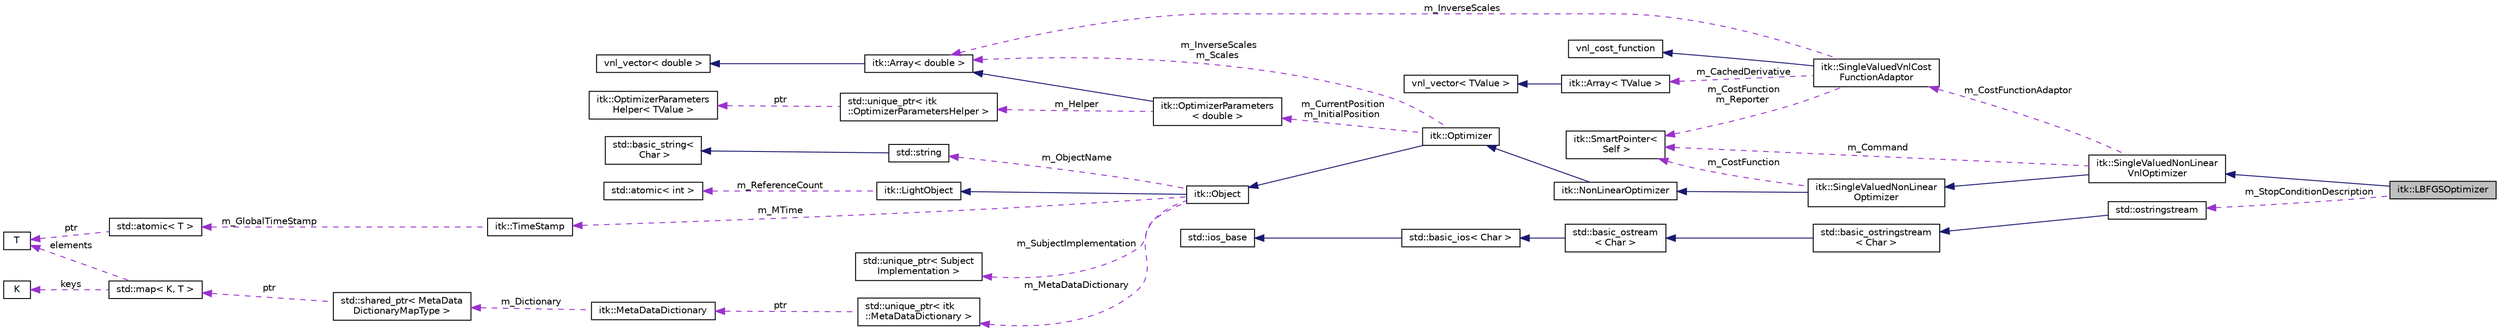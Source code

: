 digraph "itk::LBFGSOptimizer"
{
 // LATEX_PDF_SIZE
  edge [fontname="Helvetica",fontsize="10",labelfontname="Helvetica",labelfontsize="10"];
  node [fontname="Helvetica",fontsize="10",shape=record];
  rankdir="LR";
  Node1 [label="itk::LBFGSOptimizer",height=0.2,width=0.4,color="black", fillcolor="grey75", style="filled", fontcolor="black",tooltip="Wrap of the vnl_lbfgs algorithm for use in ITKv4 registration framework. The vnl_lbfgs is a wrapper f..."];
  Node2 -> Node1 [dir="back",color="midnightblue",fontsize="10",style="solid",fontname="Helvetica"];
  Node2 [label="itk::SingleValuedNonLinear\lVnlOptimizer",height=0.2,width=0.4,color="black", fillcolor="white", style="filled",URL="$classitk_1_1SingleValuedNonLinearVnlOptimizer.html",tooltip="This class is a base for the Optimization methods that optimize a single valued function."];
  Node3 -> Node2 [dir="back",color="midnightblue",fontsize="10",style="solid",fontname="Helvetica"];
  Node3 [label="itk::SingleValuedNonLinear\lOptimizer",height=0.2,width=0.4,color="black", fillcolor="white", style="filled",URL="$classitk_1_1SingleValuedNonLinearOptimizer.html",tooltip="This class is a base for the Optimization methods that optimize a single valued function."];
  Node4 -> Node3 [dir="back",color="midnightblue",fontsize="10",style="solid",fontname="Helvetica"];
  Node4 [label="itk::NonLinearOptimizer",height=0.2,width=0.4,color="black", fillcolor="white", style="filled",URL="$classitk_1_1NonLinearOptimizer.html",tooltip="Wrap of the vnl_nonlinear_minimizer to be adapted."];
  Node5 -> Node4 [dir="back",color="midnightblue",fontsize="10",style="solid",fontname="Helvetica"];
  Node5 [label="itk::Optimizer",height=0.2,width=0.4,color="black", fillcolor="white", style="filled",URL="$classitk_1_1Optimizer.html",tooltip="Generic representation for an optimization method."];
  Node6 -> Node5 [dir="back",color="midnightblue",fontsize="10",style="solid",fontname="Helvetica"];
  Node6 [label="itk::Object",height=0.2,width=0.4,color="black", fillcolor="white", style="filled",URL="$classitk_1_1Object.html",tooltip="Base class for most ITK classes."];
  Node7 -> Node6 [dir="back",color="midnightblue",fontsize="10",style="solid",fontname="Helvetica"];
  Node7 [label="itk::LightObject",height=0.2,width=0.4,color="black", fillcolor="white", style="filled",URL="$classitk_1_1LightObject.html",tooltip="Light weight base class for most itk classes."];
  Node8 -> Node7 [dir="back",color="darkorchid3",fontsize="10",style="dashed",label=" m_ReferenceCount" ,fontname="Helvetica"];
  Node8 [label="std::atomic\< int \>",height=0.2,width=0.4,color="black", fillcolor="white", style="filled",tooltip=" "];
  Node9 -> Node6 [dir="back",color="darkorchid3",fontsize="10",style="dashed",label=" m_MTime" ,fontname="Helvetica"];
  Node9 [label="itk::TimeStamp",height=0.2,width=0.4,color="black", fillcolor="white", style="filled",URL="$classitk_1_1TimeStamp.html",tooltip="Generate a unique, increasing time value."];
  Node10 -> Node9 [dir="back",color="darkorchid3",fontsize="10",style="dashed",label=" m_GlobalTimeStamp" ,fontname="Helvetica"];
  Node10 [label="std::atomic\< T \>",height=0.2,width=0.4,color="black", fillcolor="white", style="filled",tooltip=" "];
  Node11 -> Node10 [dir="back",color="darkorchid3",fontsize="10",style="dashed",label=" ptr" ,fontname="Helvetica"];
  Node11 [label="T",height=0.2,width=0.4,color="black", fillcolor="white", style="filled",tooltip=" "];
  Node12 -> Node6 [dir="back",color="darkorchid3",fontsize="10",style="dashed",label=" m_SubjectImplementation" ,fontname="Helvetica"];
  Node12 [label="std::unique_ptr\< Subject\lImplementation \>",height=0.2,width=0.4,color="black", fillcolor="white", style="filled",tooltip=" "];
  Node13 -> Node6 [dir="back",color="darkorchid3",fontsize="10",style="dashed",label=" m_MetaDataDictionary" ,fontname="Helvetica"];
  Node13 [label="std::unique_ptr\< itk\l::MetaDataDictionary \>",height=0.2,width=0.4,color="black", fillcolor="white", style="filled",tooltip=" "];
  Node14 -> Node13 [dir="back",color="darkorchid3",fontsize="10",style="dashed",label=" ptr" ,fontname="Helvetica"];
  Node14 [label="itk::MetaDataDictionary",height=0.2,width=0.4,color="black", fillcolor="white", style="filled",URL="$classitk_1_1MetaDataDictionary.html",tooltip="Provides a mechanism for storing a collection of arbitrary data types."];
  Node15 -> Node14 [dir="back",color="darkorchid3",fontsize="10",style="dashed",label=" m_Dictionary" ,fontname="Helvetica"];
  Node15 [label="std::shared_ptr\< MetaData\lDictionaryMapType \>",height=0.2,width=0.4,color="black", fillcolor="white", style="filled",tooltip=" "];
  Node16 -> Node15 [dir="back",color="darkorchid3",fontsize="10",style="dashed",label=" ptr" ,fontname="Helvetica"];
  Node16 [label="std::map\< K, T \>",height=0.2,width=0.4,color="black", fillcolor="white", style="filled",tooltip=" "];
  Node17 -> Node16 [dir="back",color="darkorchid3",fontsize="10",style="dashed",label=" keys" ,fontname="Helvetica"];
  Node17 [label="K",height=0.2,width=0.4,color="black", fillcolor="white", style="filled",tooltip=" "];
  Node11 -> Node16 [dir="back",color="darkorchid3",fontsize="10",style="dashed",label=" elements" ,fontname="Helvetica"];
  Node18 -> Node6 [dir="back",color="darkorchid3",fontsize="10",style="dashed",label=" m_ObjectName" ,fontname="Helvetica"];
  Node18 [label="std::string",height=0.2,width=0.4,color="black", fillcolor="white", style="filled",tooltip=" "];
  Node19 -> Node18 [dir="back",color="midnightblue",fontsize="10",style="solid",fontname="Helvetica"];
  Node19 [label="std::basic_string\<\l Char \>",height=0.2,width=0.4,color="black", fillcolor="white", style="filled",tooltip=" "];
  Node20 -> Node5 [dir="back",color="darkorchid3",fontsize="10",style="dashed",label=" m_CurrentPosition\nm_InitialPosition" ,fontname="Helvetica"];
  Node20 [label="itk::OptimizerParameters\l\< double \>",height=0.2,width=0.4,color="black", fillcolor="white", style="filled",URL="$classitk_1_1OptimizerParameters.html",tooltip=" "];
  Node21 -> Node20 [dir="back",color="midnightblue",fontsize="10",style="solid",fontname="Helvetica"];
  Node21 [label="itk::Array\< double \>",height=0.2,width=0.4,color="black", fillcolor="white", style="filled",URL="$classitk_1_1Array.html",tooltip=" "];
  Node22 -> Node21 [dir="back",color="midnightblue",fontsize="10",style="solid",fontname="Helvetica"];
  Node22 [label="vnl_vector\< double \>",height=0.2,width=0.4,color="black", fillcolor="white", style="filled",tooltip=" "];
  Node23 -> Node20 [dir="back",color="darkorchid3",fontsize="10",style="dashed",label=" m_Helper" ,fontname="Helvetica"];
  Node23 [label="std::unique_ptr\< itk\l::OptimizerParametersHelper \>",height=0.2,width=0.4,color="black", fillcolor="white", style="filled",tooltip=" "];
  Node24 -> Node23 [dir="back",color="darkorchid3",fontsize="10",style="dashed",label=" ptr" ,fontname="Helvetica"];
  Node24 [label="itk::OptimizerParameters\lHelper\< TValue \>",height=0.2,width=0.4,color="black", fillcolor="white", style="filled",URL="$classitk_1_1OptimizerParametersHelper.html",tooltip="Basic helper class to manage parameter data as an Array type, the default type."];
  Node21 -> Node5 [dir="back",color="darkorchid3",fontsize="10",style="dashed",label=" m_InverseScales\nm_Scales" ,fontname="Helvetica"];
  Node25 -> Node3 [dir="back",color="darkorchid3",fontsize="10",style="dashed",label=" m_CostFunction" ,fontname="Helvetica"];
  Node25 [label="itk::SmartPointer\<\l Self \>",height=0.2,width=0.4,color="black", fillcolor="white", style="filled",URL="$classitk_1_1SmartPointer.html",tooltip=" "];
  Node26 -> Node2 [dir="back",color="darkorchid3",fontsize="10",style="dashed",label=" m_CostFunctionAdaptor" ,fontname="Helvetica"];
  Node26 [label="itk::SingleValuedVnlCost\lFunctionAdaptor",height=0.2,width=0.4,color="black", fillcolor="white", style="filled",URL="$classitk_1_1SingleValuedVnlCostFunctionAdaptor.html",tooltip="This class is an Adaptor that allows to pass itk::SingleValuedCostFunctions to vnl_optimizers expecti..."];
  Node27 -> Node26 [dir="back",color="midnightblue",fontsize="10",style="solid",fontname="Helvetica"];
  Node27 [label="vnl_cost_function",height=0.2,width=0.4,color="black", fillcolor="white", style="filled",tooltip=" "];
  Node25 -> Node26 [dir="back",color="darkorchid3",fontsize="10",style="dashed",label=" m_CostFunction\nm_Reporter" ,fontname="Helvetica"];
  Node21 -> Node26 [dir="back",color="darkorchid3",fontsize="10",style="dashed",label=" m_InverseScales" ,fontname="Helvetica"];
  Node28 -> Node26 [dir="back",color="darkorchid3",fontsize="10",style="dashed",label=" m_CachedDerivative" ,fontname="Helvetica"];
  Node28 [label="itk::Array\< TValue \>",height=0.2,width=0.4,color="black", fillcolor="white", style="filled",URL="$classitk_1_1Array.html",tooltip="Array class with size defined at construction time."];
  Node29 -> Node28 [dir="back",color="midnightblue",fontsize="10",style="solid",fontname="Helvetica"];
  Node29 [label="vnl_vector\< TValue \>",height=0.2,width=0.4,color="black", fillcolor="white", style="filled",tooltip=" "];
  Node25 -> Node2 [dir="back",color="darkorchid3",fontsize="10",style="dashed",label=" m_Command" ,fontname="Helvetica"];
  Node30 -> Node1 [dir="back",color="darkorchid3",fontsize="10",style="dashed",label=" m_StopConditionDescription" ,fontname="Helvetica"];
  Node30 [label="std::ostringstream",height=0.2,width=0.4,color="black", fillcolor="white", style="filled",tooltip=" "];
  Node31 -> Node30 [dir="back",color="midnightblue",fontsize="10",style="solid",fontname="Helvetica"];
  Node31 [label="std::basic_ostringstream\l\< Char \>",height=0.2,width=0.4,color="black", fillcolor="white", style="filled",tooltip=" "];
  Node32 -> Node31 [dir="back",color="midnightblue",fontsize="10",style="solid",fontname="Helvetica"];
  Node32 [label="std::basic_ostream\l\< Char \>",height=0.2,width=0.4,color="black", fillcolor="white", style="filled",tooltip=" "];
  Node33 -> Node32 [dir="back",color="midnightblue",fontsize="10",style="solid",fontname="Helvetica"];
  Node33 [label="std::basic_ios\< Char \>",height=0.2,width=0.4,color="black", fillcolor="white", style="filled",tooltip=" "];
  Node34 -> Node33 [dir="back",color="midnightblue",fontsize="10",style="solid",fontname="Helvetica"];
  Node34 [label="std::ios_base",height=0.2,width=0.4,color="black", fillcolor="white", style="filled",tooltip=" "];
}
